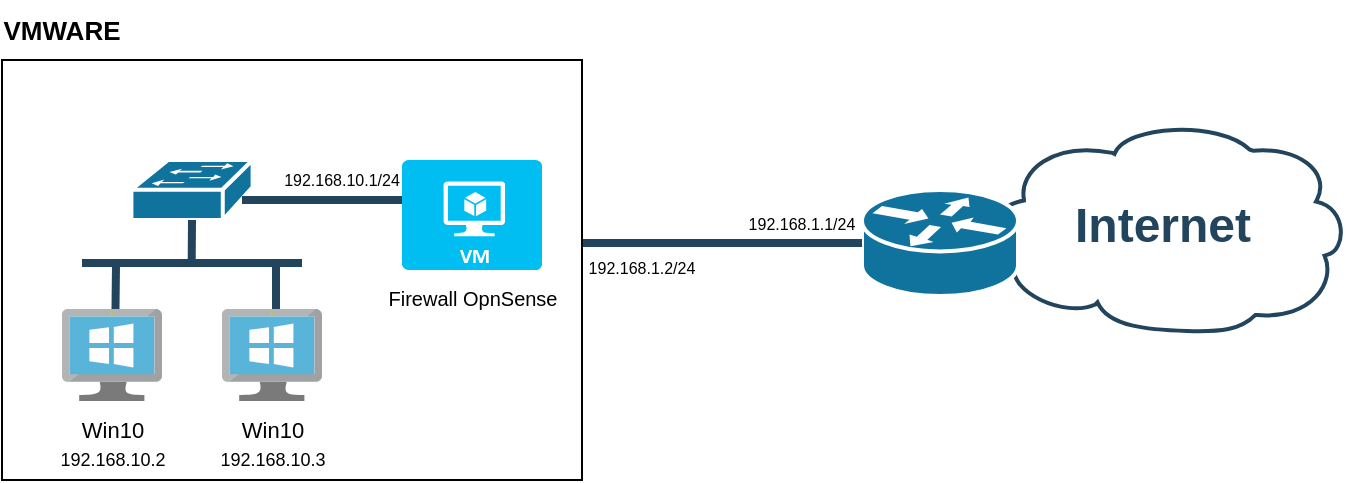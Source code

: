 <mxfile version="20.6.0" type="device"><diagram id="VXGXgPQdJAFt31Sj1oem" name="Pagina-1"><mxGraphModel dx="981" dy="554" grid="1" gridSize="10" guides="1" tooltips="1" connect="1" arrows="1" fold="1" page="1" pageScale="1" pageWidth="1100" pageHeight="1700" math="0" shadow="0"><root><mxCell id="0"/><mxCell id="1" parent="0"/><mxCell id="EsHfGEoETfZPNOu5kWVq-1" value="Internet" style="shape=mxgraph.cisco.storage.cloud;html=1;dashed=0;strokeColor=#23445D;fillColor=#ffffff;strokeWidth=2;fontFamily=Helvetica;fontSize=24;fontColor=#23445D;align=center;fontStyle=1" vertex="1" parent="1"><mxGeometry x="717" y="340" width="186" height="106" as="geometry"/></mxCell><mxCell id="EsHfGEoETfZPNOu5kWVq-2" value="" style="shape=mxgraph.cisco.routers.router;html=1;dashed=0;fillColor=#10739E;strokeColor=#ffffff;strokeWidth=2;verticalLabelPosition=bottom;verticalAlign=top;fontFamily=Helvetica;fontSize=36;fontColor=#FFB366" vertex="1" parent="1"><mxGeometry x="660" y="375" width="78" height="53" as="geometry"/></mxCell><mxCell id="EsHfGEoETfZPNOu5kWVq-3" value="" style="line;html=1;strokeColor=#23445D;" vertex="1" parent="1"><mxGeometry x="520" y="396.5" width="140" height="10" as="geometry"/></mxCell><mxCell id="EsHfGEoETfZPNOu5kWVq-5" value="" style="rounded=0;whiteSpace=wrap;html=1;" vertex="1" parent="1"><mxGeometry x="230" y="310" width="290" height="210" as="geometry"/></mxCell><mxCell id="EsHfGEoETfZPNOu5kWVq-6" value="&lt;font style=&quot;font-size: 10px;&quot;&gt;Firewall OpnSense&lt;/font&gt;" style="verticalLabelPosition=bottom;html=1;verticalAlign=top;align=center;strokeColor=none;fillColor=#00BEF2;shape=mxgraph.azure.virtual_machine;" vertex="1" parent="1"><mxGeometry x="430" y="360" width="70" height="55" as="geometry"/></mxCell><mxCell id="EsHfGEoETfZPNOu5kWVq-7" value="&lt;font style=&quot;font-size: 11px;&quot;&gt;Win10&lt;/font&gt;&lt;br&gt;&lt;font style=&quot;font-size: 9px;&quot;&gt;192.168.10.3&lt;/font&gt;" style="sketch=0;aspect=fixed;html=1;points=[];align=center;image;fontSize=12;image=img/lib/mscae/VirtualMachineWindows.svg;" vertex="1" parent="1"><mxGeometry x="340" y="434.5" width="50" height="46" as="geometry"/></mxCell><mxCell id="EsHfGEoETfZPNOu5kWVq-9" value="" style="shape=mxgraph.cisco.switches.workgroup_switch;html=1;dashed=0;fillColor=#10739E;strokeColor=#ffffff;strokeWidth=2;verticalLabelPosition=bottom;verticalAlign=top;fontFamily=Helvetica;fontSize=36;fontColor=#FFB366" vertex="1" parent="1"><mxGeometry x="294.7" y="360" width="60.6" height="30" as="geometry"/></mxCell><mxCell id="EsHfGEoETfZPNOu5kWVq-12" value="" style="line;html=1;strokeColor=#23445D;" vertex="1" parent="1"><mxGeometry x="270" y="406.5" width="110" height="10" as="geometry"/></mxCell><mxCell id="EsHfGEoETfZPNOu5kWVq-13" value="" style="edgeStyle=elbowEdgeStyle;elbow=horizontal;endArrow=none;html=1;strokeColor=#23445D;endFill=0;strokeWidth=4;rounded=1;exitX=0.492;exitY=0.013;exitDx=0;exitDy=0;exitPerimeter=0;entryX=0.155;entryY=0.642;entryDx=0;entryDy=0;entryPerimeter=0;" edge="1" parent="1" target="EsHfGEoETfZPNOu5kWVq-12"><mxGeometry width="100" height="100" relative="1" as="geometry"><mxPoint x="286.74" y="435.15" as="sourcePoint"/><mxPoint x="286.98" y="415" as="targetPoint"/></mxGeometry></mxCell><mxCell id="EsHfGEoETfZPNOu5kWVq-14" value="" style="edgeStyle=elbowEdgeStyle;elbow=horizontal;endArrow=none;html=1;strokeColor=#23445D;endFill=0;strokeWidth=4;rounded=1;exitX=0.492;exitY=0.013;exitDx=0;exitDy=0;exitPerimeter=0;entryX=0.155;entryY=0.642;entryDx=0;entryDy=0;entryPerimeter=0;" edge="1" parent="1"><mxGeometry width="100" height="100" relative="1" as="geometry"><mxPoint x="367.02" y="434.5" as="sourcePoint"/><mxPoint x="367.33" y="412.27" as="targetPoint"/></mxGeometry></mxCell><mxCell id="EsHfGEoETfZPNOu5kWVq-15" value="" style="edgeStyle=elbowEdgeStyle;elbow=horizontal;endArrow=none;html=1;strokeColor=#23445D;endFill=0;strokeWidth=4;rounded=1;exitX=0.492;exitY=0.013;exitDx=0;exitDy=0;exitPerimeter=0;entryX=0.155;entryY=0.642;entryDx=0;entryDy=0;entryPerimeter=0;" edge="1" parent="1"><mxGeometry width="100" height="100" relative="1" as="geometry"><mxPoint x="324.84" y="412.23" as="sourcePoint"/><mxPoint x="325.15" y="390.0" as="targetPoint"/></mxGeometry></mxCell><mxCell id="EsHfGEoETfZPNOu5kWVq-16" value="" style="line;html=1;strokeColor=#23445D;" vertex="1" parent="1"><mxGeometry x="350" y="375" width="80" height="10" as="geometry"/></mxCell><mxCell id="EsHfGEoETfZPNOu5kWVq-17" value="&lt;b&gt;VMWARE&lt;/b&gt;" style="text;html=1;strokeColor=none;fillColor=none;align=center;verticalAlign=middle;whiteSpace=wrap;rounded=0;fontSize=13;" vertex="1" parent="1"><mxGeometry x="230" y="280" width="60" height="30" as="geometry"/></mxCell><mxCell id="EsHfGEoETfZPNOu5kWVq-18" value="&lt;font style=&quot;font-size: 8px;&quot;&gt;192.168.1.1/24&lt;/font&gt;" style="text;html=1;strokeColor=none;fillColor=none;align=center;verticalAlign=middle;whiteSpace=wrap;rounded=0;fontSize=13;" vertex="1" parent="1"><mxGeometry x="600" y="375" width="60" height="30" as="geometry"/></mxCell><mxCell id="EsHfGEoETfZPNOu5kWVq-19" value="&lt;font style=&quot;font-size: 8px;&quot;&gt;192.168.1.2/24&lt;/font&gt;" style="text;html=1;strokeColor=none;fillColor=none;align=center;verticalAlign=middle;whiteSpace=wrap;rounded=0;fontSize=13;" vertex="1" parent="1"><mxGeometry x="520" y="396.5" width="60" height="30" as="geometry"/></mxCell><mxCell id="EsHfGEoETfZPNOu5kWVq-20" value="&lt;font style=&quot;font-size: 8px;&quot;&gt;192.168.10.1/24&lt;/font&gt;" style="text;html=1;strokeColor=none;fillColor=none;align=center;verticalAlign=middle;whiteSpace=wrap;rounded=0;fontSize=13;" vertex="1" parent="1"><mxGeometry x="370" y="352.5" width="60" height="30" as="geometry"/></mxCell><mxCell id="EsHfGEoETfZPNOu5kWVq-22" value="&lt;font style=&quot;font-size: 11px;&quot;&gt;Win10&lt;/font&gt;&lt;br&gt;&lt;font style=&quot;font-size: 9px;&quot;&gt;192.168.10.2&lt;/font&gt;" style="sketch=0;aspect=fixed;html=1;points=[];align=center;image;fontSize=12;image=img/lib/mscae/VirtualMachineWindows.svg;" vertex="1" parent="1"><mxGeometry x="260" y="434.5" width="50" height="46" as="geometry"/></mxCell></root></mxGraphModel></diagram></mxfile>